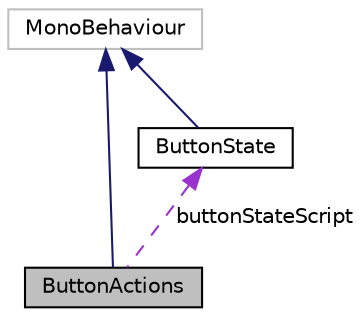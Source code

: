 digraph "ButtonActions"
{
 // LATEX_PDF_SIZE
  edge [fontname="Helvetica",fontsize="10",labelfontname="Helvetica",labelfontsize="10"];
  node [fontname="Helvetica",fontsize="10",shape=record];
  Node1 [label="ButtonActions",height=0.2,width=0.4,color="black", fillcolor="grey75", style="filled", fontcolor="black",tooltip=" "];
  Node2 -> Node1 [dir="back",color="midnightblue",fontsize="10",style="solid",fontname="Helvetica"];
  Node2 [label="MonoBehaviour",height=0.2,width=0.4,color="grey75", fillcolor="white", style="filled",tooltip=" "];
  Node3 -> Node1 [dir="back",color="darkorchid3",fontsize="10",style="dashed",label=" buttonStateScript" ,fontname="Helvetica"];
  Node3 [label="ButtonState",height=0.2,width=0.4,color="black", fillcolor="white", style="filled",URL="$class_button_state.html",tooltip=" "];
  Node2 -> Node3 [dir="back",color="midnightblue",fontsize="10",style="solid",fontname="Helvetica"];
}

